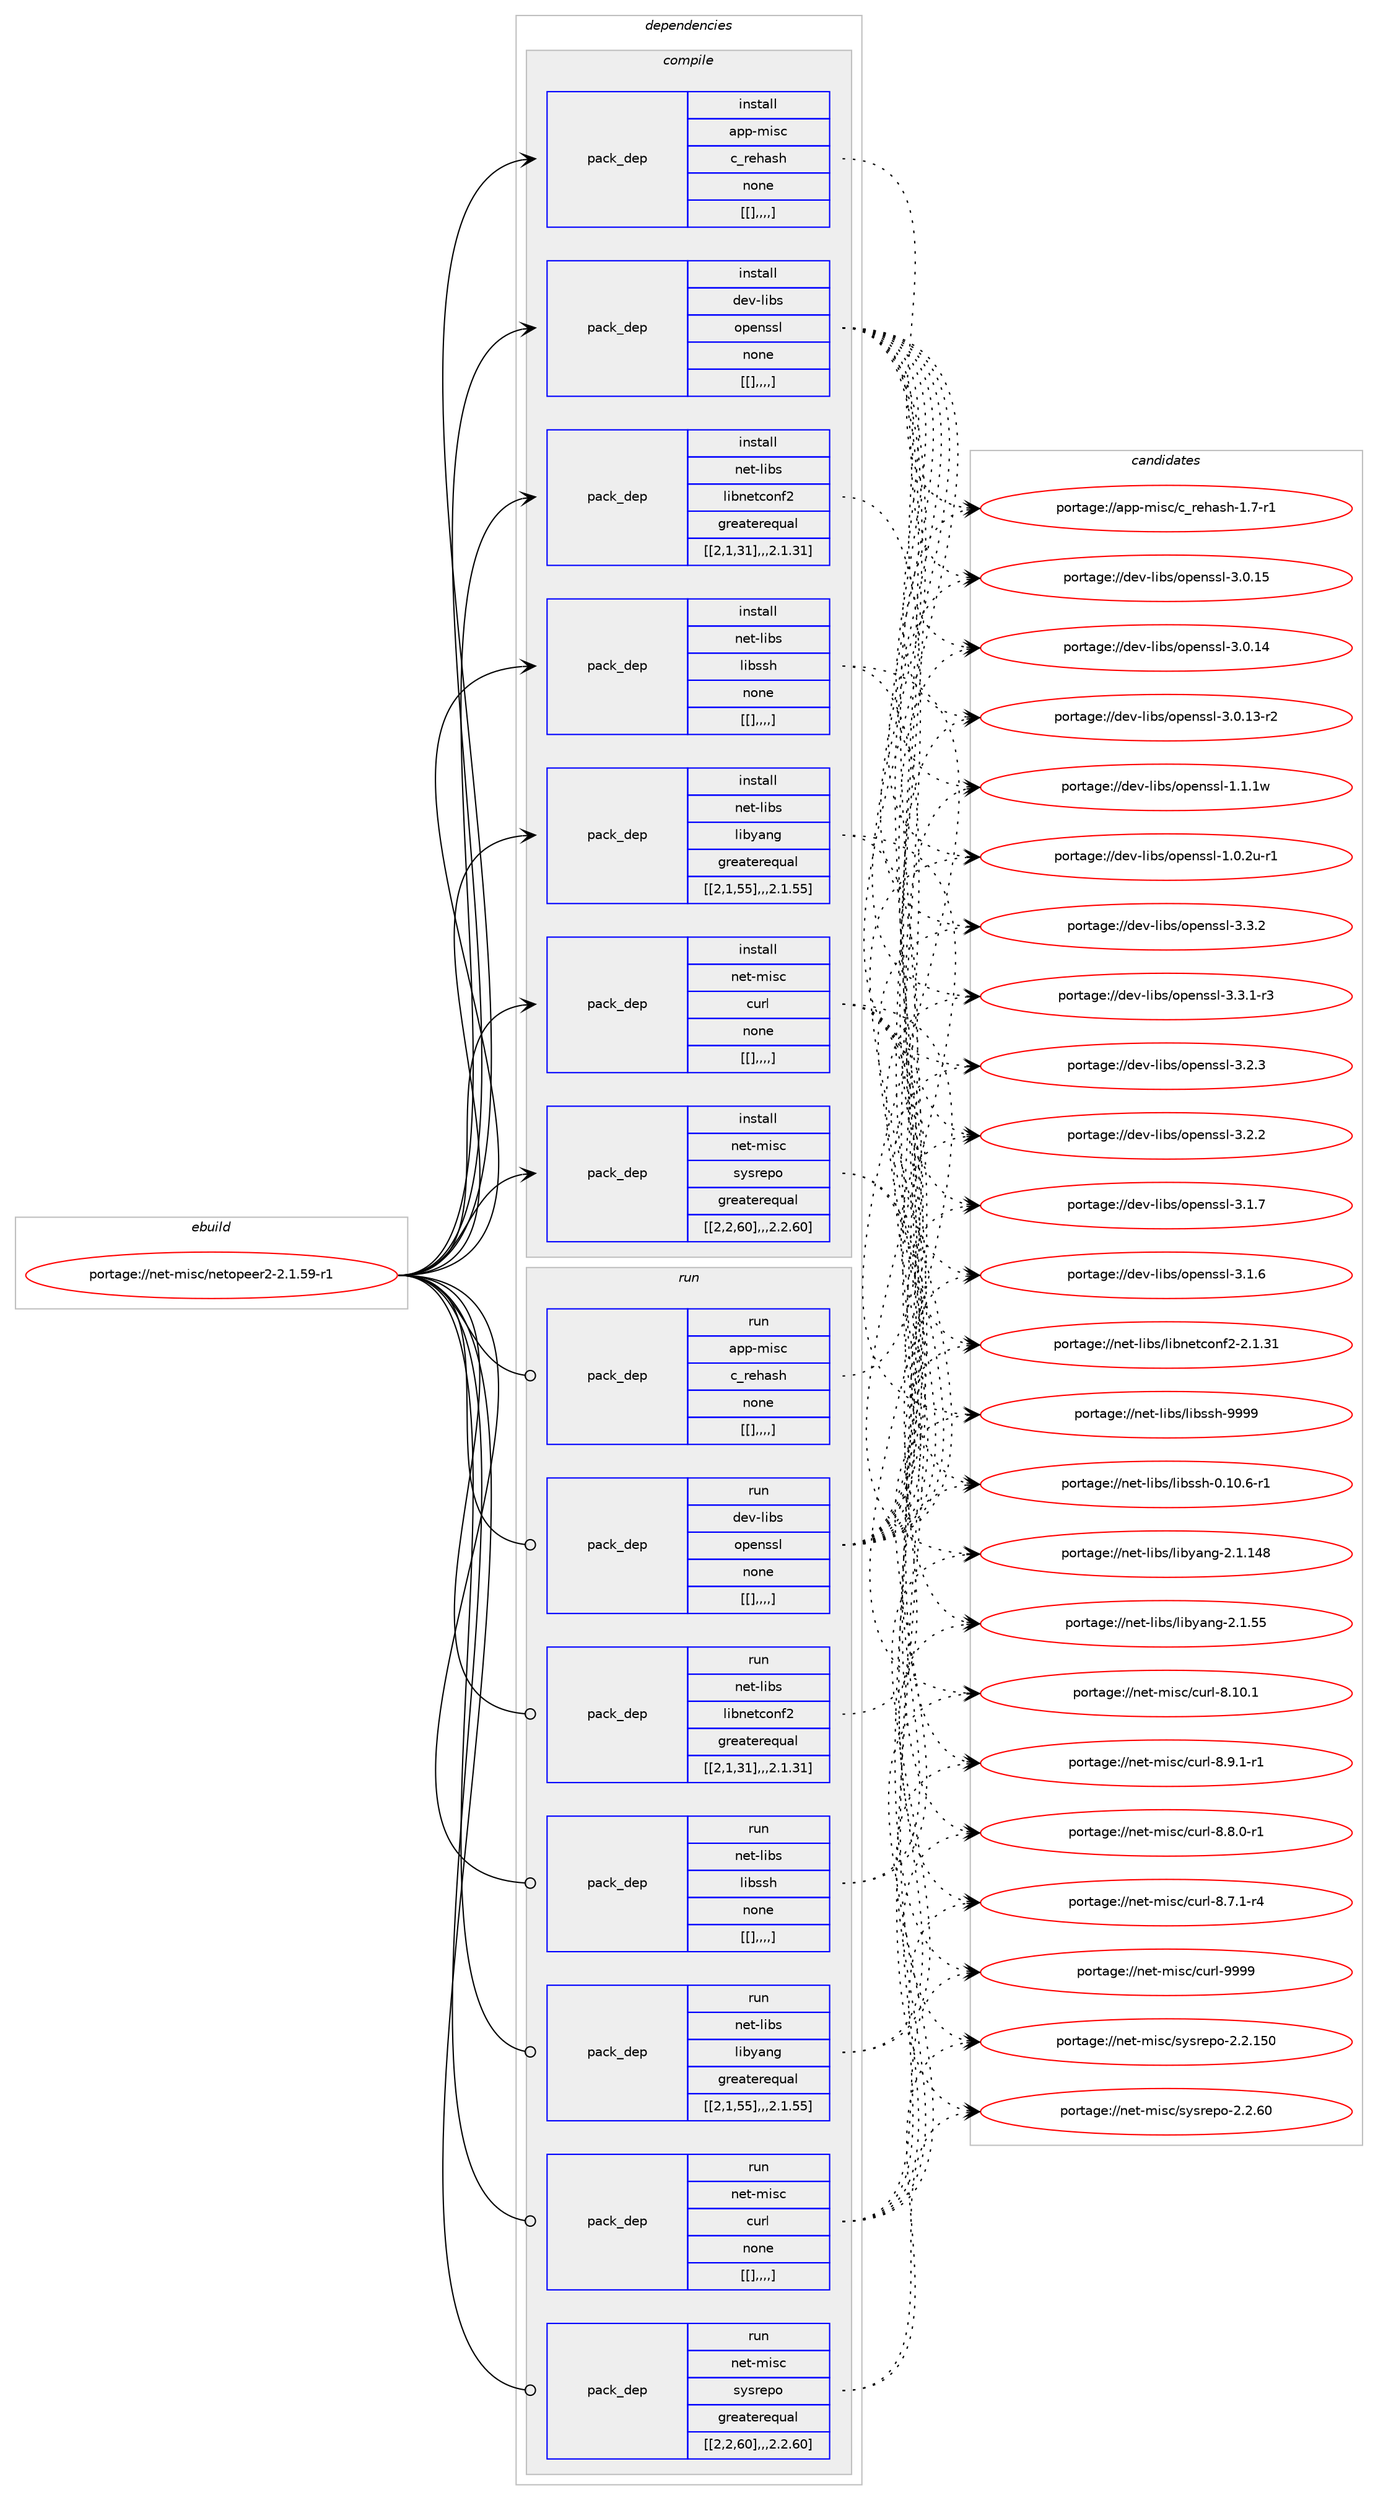 digraph prolog {

# *************
# Graph options
# *************

newrank=true;
concentrate=true;
compound=true;
graph [rankdir=LR,fontname=Helvetica,fontsize=10,ranksep=1.5];#, ranksep=2.5, nodesep=0.2];
edge  [arrowhead=vee];
node  [fontname=Helvetica,fontsize=10];

# **********
# The ebuild
# **********

subgraph cluster_leftcol {
color=gray;
label=<<i>ebuild</i>>;
id [label="portage://net-misc/netopeer2-2.1.59-r1", color=red, width=4, href="../net-misc/netopeer2-2.1.59-r1.svg"];
}

# ****************
# The dependencies
# ****************

subgraph cluster_midcol {
color=gray;
label=<<i>dependencies</i>>;
subgraph cluster_compile {
fillcolor="#eeeeee";
style=filled;
label=<<i>compile</i>>;
subgraph pack287751 {
dependency394906 [label=<<TABLE BORDER="0" CELLBORDER="1" CELLSPACING="0" CELLPADDING="4" WIDTH="220"><TR><TD ROWSPAN="6" CELLPADDING="30">pack_dep</TD></TR><TR><TD WIDTH="110">install</TD></TR><TR><TD>app-misc</TD></TR><TR><TD>c_rehash</TD></TR><TR><TD>none</TD></TR><TR><TD>[[],,,,]</TD></TR></TABLE>>, shape=none, color=blue];
}
id:e -> dependency394906:w [weight=20,style="solid",arrowhead="vee"];
subgraph pack287793 {
dependency394952 [label=<<TABLE BORDER="0" CELLBORDER="1" CELLSPACING="0" CELLPADDING="4" WIDTH="220"><TR><TD ROWSPAN="6" CELLPADDING="30">pack_dep</TD></TR><TR><TD WIDTH="110">install</TD></TR><TR><TD>dev-libs</TD></TR><TR><TD>openssl</TD></TR><TR><TD>none</TD></TR><TR><TD>[[],,,,]</TD></TR></TABLE>>, shape=none, color=blue];
}
id:e -> dependency394952:w [weight=20,style="solid",arrowhead="vee"];
subgraph pack287799 {
dependency394998 [label=<<TABLE BORDER="0" CELLBORDER="1" CELLSPACING="0" CELLPADDING="4" WIDTH="220"><TR><TD ROWSPAN="6" CELLPADDING="30">pack_dep</TD></TR><TR><TD WIDTH="110">install</TD></TR><TR><TD>net-libs</TD></TR><TR><TD>libnetconf2</TD></TR><TR><TD>greaterequal</TD></TR><TR><TD>[[2,1,31],,,2.1.31]</TD></TR></TABLE>>, shape=none, color=blue];
}
id:e -> dependency394998:w [weight=20,style="solid",arrowhead="vee"];
subgraph pack287851 {
dependency395139 [label=<<TABLE BORDER="0" CELLBORDER="1" CELLSPACING="0" CELLPADDING="4" WIDTH="220"><TR><TD ROWSPAN="6" CELLPADDING="30">pack_dep</TD></TR><TR><TD WIDTH="110">install</TD></TR><TR><TD>net-libs</TD></TR><TR><TD>libssh</TD></TR><TR><TD>none</TD></TR><TR><TD>[[],,,,]</TD></TR></TABLE>>, shape=none, color=blue];
}
id:e -> dependency395139:w [weight=20,style="solid",arrowhead="vee"];
subgraph pack287947 {
dependency395162 [label=<<TABLE BORDER="0" CELLBORDER="1" CELLSPACING="0" CELLPADDING="4" WIDTH="220"><TR><TD ROWSPAN="6" CELLPADDING="30">pack_dep</TD></TR><TR><TD WIDTH="110">install</TD></TR><TR><TD>net-libs</TD></TR><TR><TD>libyang</TD></TR><TR><TD>greaterequal</TD></TR><TR><TD>[[2,1,55],,,2.1.55]</TD></TR></TABLE>>, shape=none, color=blue];
}
id:e -> dependency395162:w [weight=20,style="solid",arrowhead="vee"];
subgraph pack287951 {
dependency395194 [label=<<TABLE BORDER="0" CELLBORDER="1" CELLSPACING="0" CELLPADDING="4" WIDTH="220"><TR><TD ROWSPAN="6" CELLPADDING="30">pack_dep</TD></TR><TR><TD WIDTH="110">install</TD></TR><TR><TD>net-misc</TD></TR><TR><TD>curl</TD></TR><TR><TD>none</TD></TR><TR><TD>[[],,,,]</TD></TR></TABLE>>, shape=none, color=blue];
}
id:e -> dependency395194:w [weight=20,style="solid",arrowhead="vee"];
subgraph pack287984 {
dependency395213 [label=<<TABLE BORDER="0" CELLBORDER="1" CELLSPACING="0" CELLPADDING="4" WIDTH="220"><TR><TD ROWSPAN="6" CELLPADDING="30">pack_dep</TD></TR><TR><TD WIDTH="110">install</TD></TR><TR><TD>net-misc</TD></TR><TR><TD>sysrepo</TD></TR><TR><TD>greaterequal</TD></TR><TR><TD>[[2,2,60],,,2.2.60]</TD></TR></TABLE>>, shape=none, color=blue];
}
id:e -> dependency395213:w [weight=20,style="solid",arrowhead="vee"];
}
subgraph cluster_compileandrun {
fillcolor="#eeeeee";
style=filled;
label=<<i>compile and run</i>>;
}
subgraph cluster_run {
fillcolor="#eeeeee";
style=filled;
label=<<i>run</i>>;
subgraph pack287998 {
dependency395252 [label=<<TABLE BORDER="0" CELLBORDER="1" CELLSPACING="0" CELLPADDING="4" WIDTH="220"><TR><TD ROWSPAN="6" CELLPADDING="30">pack_dep</TD></TR><TR><TD WIDTH="110">run</TD></TR><TR><TD>app-misc</TD></TR><TR><TD>c_rehash</TD></TR><TR><TD>none</TD></TR><TR><TD>[[],,,,]</TD></TR></TABLE>>, shape=none, color=blue];
}
id:e -> dependency395252:w [weight=20,style="solid",arrowhead="odot"];
subgraph pack288015 {
dependency395259 [label=<<TABLE BORDER="0" CELLBORDER="1" CELLSPACING="0" CELLPADDING="4" WIDTH="220"><TR><TD ROWSPAN="6" CELLPADDING="30">pack_dep</TD></TR><TR><TD WIDTH="110">run</TD></TR><TR><TD>dev-libs</TD></TR><TR><TD>openssl</TD></TR><TR><TD>none</TD></TR><TR><TD>[[],,,,]</TD></TR></TABLE>>, shape=none, color=blue];
}
id:e -> dependency395259:w [weight=20,style="solid",arrowhead="odot"];
subgraph pack288016 {
dependency395264 [label=<<TABLE BORDER="0" CELLBORDER="1" CELLSPACING="0" CELLPADDING="4" WIDTH="220"><TR><TD ROWSPAN="6" CELLPADDING="30">pack_dep</TD></TR><TR><TD WIDTH="110">run</TD></TR><TR><TD>net-libs</TD></TR><TR><TD>libnetconf2</TD></TR><TR><TD>greaterequal</TD></TR><TR><TD>[[2,1,31],,,2.1.31]</TD></TR></TABLE>>, shape=none, color=blue];
}
id:e -> dependency395264:w [weight=20,style="solid",arrowhead="odot"];
subgraph pack288019 {
dependency395286 [label=<<TABLE BORDER="0" CELLBORDER="1" CELLSPACING="0" CELLPADDING="4" WIDTH="220"><TR><TD ROWSPAN="6" CELLPADDING="30">pack_dep</TD></TR><TR><TD WIDTH="110">run</TD></TR><TR><TD>net-libs</TD></TR><TR><TD>libssh</TD></TR><TR><TD>none</TD></TR><TR><TD>[[],,,,]</TD></TR></TABLE>>, shape=none, color=blue];
}
id:e -> dependency395286:w [weight=20,style="solid",arrowhead="odot"];
subgraph pack288030 {
dependency395291 [label=<<TABLE BORDER="0" CELLBORDER="1" CELLSPACING="0" CELLPADDING="4" WIDTH="220"><TR><TD ROWSPAN="6" CELLPADDING="30">pack_dep</TD></TR><TR><TD WIDTH="110">run</TD></TR><TR><TD>net-libs</TD></TR><TR><TD>libyang</TD></TR><TR><TD>greaterequal</TD></TR><TR><TD>[[2,1,55],,,2.1.55]</TD></TR></TABLE>>, shape=none, color=blue];
}
id:e -> dependency395291:w [weight=20,style="solid",arrowhead="odot"];
subgraph pack288031 {
dependency395295 [label=<<TABLE BORDER="0" CELLBORDER="1" CELLSPACING="0" CELLPADDING="4" WIDTH="220"><TR><TD ROWSPAN="6" CELLPADDING="30">pack_dep</TD></TR><TR><TD WIDTH="110">run</TD></TR><TR><TD>net-misc</TD></TR><TR><TD>curl</TD></TR><TR><TD>none</TD></TR><TR><TD>[[],,,,]</TD></TR></TABLE>>, shape=none, color=blue];
}
id:e -> dependency395295:w [weight=20,style="solid",arrowhead="odot"];
subgraph pack288044 {
dependency395331 [label=<<TABLE BORDER="0" CELLBORDER="1" CELLSPACING="0" CELLPADDING="4" WIDTH="220"><TR><TD ROWSPAN="6" CELLPADDING="30">pack_dep</TD></TR><TR><TD WIDTH="110">run</TD></TR><TR><TD>net-misc</TD></TR><TR><TD>sysrepo</TD></TR><TR><TD>greaterequal</TD></TR><TR><TD>[[2,2,60],,,2.2.60]</TD></TR></TABLE>>, shape=none, color=blue];
}
id:e -> dependency395331:w [weight=20,style="solid",arrowhead="odot"];
}
}

# **************
# The candidates
# **************

subgraph cluster_choices {
rank=same;
color=gray;
label=<<i>candidates</i>>;

subgraph choice286417 {
color=black;
nodesep=1;
choice97112112451091051159947999511410110497115104454946554511449 [label="portage://app-misc/c_rehash-1.7-r1", color=red, width=4,href="../app-misc/c_rehash-1.7-r1.svg"];
dependency394906:e -> choice97112112451091051159947999511410110497115104454946554511449:w [style=dotted,weight="100"];
}
subgraph choice286443 {
color=black;
nodesep=1;
choice100101118451081059811547111112101110115115108455146514650 [label="portage://dev-libs/openssl-3.3.2", color=red, width=4,href="../dev-libs/openssl-3.3.2.svg"];
choice1001011184510810598115471111121011101151151084551465146494511451 [label="portage://dev-libs/openssl-3.3.1-r3", color=red, width=4,href="../dev-libs/openssl-3.3.1-r3.svg"];
choice100101118451081059811547111112101110115115108455146504651 [label="portage://dev-libs/openssl-3.2.3", color=red, width=4,href="../dev-libs/openssl-3.2.3.svg"];
choice100101118451081059811547111112101110115115108455146504650 [label="portage://dev-libs/openssl-3.2.2", color=red, width=4,href="../dev-libs/openssl-3.2.2.svg"];
choice100101118451081059811547111112101110115115108455146494655 [label="portage://dev-libs/openssl-3.1.7", color=red, width=4,href="../dev-libs/openssl-3.1.7.svg"];
choice100101118451081059811547111112101110115115108455146494654 [label="portage://dev-libs/openssl-3.1.6", color=red, width=4,href="../dev-libs/openssl-3.1.6.svg"];
choice10010111845108105981154711111210111011511510845514648464953 [label="portage://dev-libs/openssl-3.0.15", color=red, width=4,href="../dev-libs/openssl-3.0.15.svg"];
choice10010111845108105981154711111210111011511510845514648464952 [label="portage://dev-libs/openssl-3.0.14", color=red, width=4,href="../dev-libs/openssl-3.0.14.svg"];
choice100101118451081059811547111112101110115115108455146484649514511450 [label="portage://dev-libs/openssl-3.0.13-r2", color=red, width=4,href="../dev-libs/openssl-3.0.13-r2.svg"];
choice100101118451081059811547111112101110115115108454946494649119 [label="portage://dev-libs/openssl-1.1.1w", color=red, width=4,href="../dev-libs/openssl-1.1.1w.svg"];
choice1001011184510810598115471111121011101151151084549464846501174511449 [label="portage://dev-libs/openssl-1.0.2u-r1", color=red, width=4,href="../dev-libs/openssl-1.0.2u-r1.svg"];
dependency394952:e -> choice100101118451081059811547111112101110115115108455146514650:w [style=dotted,weight="100"];
dependency394952:e -> choice1001011184510810598115471111121011101151151084551465146494511451:w [style=dotted,weight="100"];
dependency394952:e -> choice100101118451081059811547111112101110115115108455146504651:w [style=dotted,weight="100"];
dependency394952:e -> choice100101118451081059811547111112101110115115108455146504650:w [style=dotted,weight="100"];
dependency394952:e -> choice100101118451081059811547111112101110115115108455146494655:w [style=dotted,weight="100"];
dependency394952:e -> choice100101118451081059811547111112101110115115108455146494654:w [style=dotted,weight="100"];
dependency394952:e -> choice10010111845108105981154711111210111011511510845514648464953:w [style=dotted,weight="100"];
dependency394952:e -> choice10010111845108105981154711111210111011511510845514648464952:w [style=dotted,weight="100"];
dependency394952:e -> choice100101118451081059811547111112101110115115108455146484649514511450:w [style=dotted,weight="100"];
dependency394952:e -> choice100101118451081059811547111112101110115115108454946494649119:w [style=dotted,weight="100"];
dependency394952:e -> choice1001011184510810598115471111121011101151151084549464846501174511449:w [style=dotted,weight="100"];
}
subgraph choice286455 {
color=black;
nodesep=1;
choice11010111645108105981154710810598110101116991111101025045504649465149 [label="portage://net-libs/libnetconf2-2.1.31", color=red, width=4,href="../net-libs/libnetconf2-2.1.31.svg"];
dependency394998:e -> choice11010111645108105981154710810598110101116991111101025045504649465149:w [style=dotted,weight="100"];
}
subgraph choice286487 {
color=black;
nodesep=1;
choice110101116451081059811547108105981151151044557575757 [label="portage://net-libs/libssh-9999", color=red, width=4,href="../net-libs/libssh-9999.svg"];
choice11010111645108105981154710810598115115104454846494846544511449 [label="portage://net-libs/libssh-0.10.6-r1", color=red, width=4,href="../net-libs/libssh-0.10.6-r1.svg"];
dependency395139:e -> choice110101116451081059811547108105981151151044557575757:w [style=dotted,weight="100"];
dependency395139:e -> choice11010111645108105981154710810598115115104454846494846544511449:w [style=dotted,weight="100"];
}
subgraph choice286502 {
color=black;
nodesep=1;
choice11010111645108105981154710810598121971101034550464946495256 [label="portage://net-libs/libyang-2.1.148", color=red, width=4,href="../net-libs/libyang-2.1.148.svg"];
choice110101116451081059811547108105981219711010345504649465353 [label="portage://net-libs/libyang-2.1.55", color=red, width=4,href="../net-libs/libyang-2.1.55.svg"];
dependency395162:e -> choice11010111645108105981154710810598121971101034550464946495256:w [style=dotted,weight="100"];
dependency395162:e -> choice110101116451081059811547108105981219711010345504649465353:w [style=dotted,weight="100"];
}
subgraph choice286506 {
color=black;
nodesep=1;
choice110101116451091051159947991171141084557575757 [label="portage://net-misc/curl-9999", color=red, width=4,href="../net-misc/curl-9999.svg"];
choice1101011164510910511599479911711410845564649484649 [label="portage://net-misc/curl-8.10.1", color=red, width=4,href="../net-misc/curl-8.10.1.svg"];
choice110101116451091051159947991171141084556465746494511449 [label="portage://net-misc/curl-8.9.1-r1", color=red, width=4,href="../net-misc/curl-8.9.1-r1.svg"];
choice110101116451091051159947991171141084556465646484511449 [label="portage://net-misc/curl-8.8.0-r1", color=red, width=4,href="../net-misc/curl-8.8.0-r1.svg"];
choice110101116451091051159947991171141084556465546494511452 [label="portage://net-misc/curl-8.7.1-r4", color=red, width=4,href="../net-misc/curl-8.7.1-r4.svg"];
dependency395194:e -> choice110101116451091051159947991171141084557575757:w [style=dotted,weight="100"];
dependency395194:e -> choice1101011164510910511599479911711410845564649484649:w [style=dotted,weight="100"];
dependency395194:e -> choice110101116451091051159947991171141084556465746494511449:w [style=dotted,weight="100"];
dependency395194:e -> choice110101116451091051159947991171141084556465646484511449:w [style=dotted,weight="100"];
dependency395194:e -> choice110101116451091051159947991171141084556465546494511452:w [style=dotted,weight="100"];
}
subgraph choice286536 {
color=black;
nodesep=1;
choice1101011164510910511599471151211151141011121114550465046495348 [label="portage://net-misc/sysrepo-2.2.150", color=red, width=4,href="../net-misc/sysrepo-2.2.150.svg"];
choice11010111645109105115994711512111511410111211145504650465448 [label="portage://net-misc/sysrepo-2.2.60", color=red, width=4,href="../net-misc/sysrepo-2.2.60.svg"];
dependency395213:e -> choice1101011164510910511599471151211151141011121114550465046495348:w [style=dotted,weight="100"];
dependency395213:e -> choice11010111645109105115994711512111511410111211145504650465448:w [style=dotted,weight="100"];
}
subgraph choice286537 {
color=black;
nodesep=1;
choice97112112451091051159947999511410110497115104454946554511449 [label="portage://app-misc/c_rehash-1.7-r1", color=red, width=4,href="../app-misc/c_rehash-1.7-r1.svg"];
dependency395252:e -> choice97112112451091051159947999511410110497115104454946554511449:w [style=dotted,weight="100"];
}
subgraph choice286539 {
color=black;
nodesep=1;
choice100101118451081059811547111112101110115115108455146514650 [label="portage://dev-libs/openssl-3.3.2", color=red, width=4,href="../dev-libs/openssl-3.3.2.svg"];
choice1001011184510810598115471111121011101151151084551465146494511451 [label="portage://dev-libs/openssl-3.3.1-r3", color=red, width=4,href="../dev-libs/openssl-3.3.1-r3.svg"];
choice100101118451081059811547111112101110115115108455146504651 [label="portage://dev-libs/openssl-3.2.3", color=red, width=4,href="../dev-libs/openssl-3.2.3.svg"];
choice100101118451081059811547111112101110115115108455146504650 [label="portage://dev-libs/openssl-3.2.2", color=red, width=4,href="../dev-libs/openssl-3.2.2.svg"];
choice100101118451081059811547111112101110115115108455146494655 [label="portage://dev-libs/openssl-3.1.7", color=red, width=4,href="../dev-libs/openssl-3.1.7.svg"];
choice100101118451081059811547111112101110115115108455146494654 [label="portage://dev-libs/openssl-3.1.6", color=red, width=4,href="../dev-libs/openssl-3.1.6.svg"];
choice10010111845108105981154711111210111011511510845514648464953 [label="portage://dev-libs/openssl-3.0.15", color=red, width=4,href="../dev-libs/openssl-3.0.15.svg"];
choice10010111845108105981154711111210111011511510845514648464952 [label="portage://dev-libs/openssl-3.0.14", color=red, width=4,href="../dev-libs/openssl-3.0.14.svg"];
choice100101118451081059811547111112101110115115108455146484649514511450 [label="portage://dev-libs/openssl-3.0.13-r2", color=red, width=4,href="../dev-libs/openssl-3.0.13-r2.svg"];
choice100101118451081059811547111112101110115115108454946494649119 [label="portage://dev-libs/openssl-1.1.1w", color=red, width=4,href="../dev-libs/openssl-1.1.1w.svg"];
choice1001011184510810598115471111121011101151151084549464846501174511449 [label="portage://dev-libs/openssl-1.0.2u-r1", color=red, width=4,href="../dev-libs/openssl-1.0.2u-r1.svg"];
dependency395259:e -> choice100101118451081059811547111112101110115115108455146514650:w [style=dotted,weight="100"];
dependency395259:e -> choice1001011184510810598115471111121011101151151084551465146494511451:w [style=dotted,weight="100"];
dependency395259:e -> choice100101118451081059811547111112101110115115108455146504651:w [style=dotted,weight="100"];
dependency395259:e -> choice100101118451081059811547111112101110115115108455146504650:w [style=dotted,weight="100"];
dependency395259:e -> choice100101118451081059811547111112101110115115108455146494655:w [style=dotted,weight="100"];
dependency395259:e -> choice100101118451081059811547111112101110115115108455146494654:w [style=dotted,weight="100"];
dependency395259:e -> choice10010111845108105981154711111210111011511510845514648464953:w [style=dotted,weight="100"];
dependency395259:e -> choice10010111845108105981154711111210111011511510845514648464952:w [style=dotted,weight="100"];
dependency395259:e -> choice100101118451081059811547111112101110115115108455146484649514511450:w [style=dotted,weight="100"];
dependency395259:e -> choice100101118451081059811547111112101110115115108454946494649119:w [style=dotted,weight="100"];
dependency395259:e -> choice1001011184510810598115471111121011101151151084549464846501174511449:w [style=dotted,weight="100"];
}
subgraph choice286554 {
color=black;
nodesep=1;
choice11010111645108105981154710810598110101116991111101025045504649465149 [label="portage://net-libs/libnetconf2-2.1.31", color=red, width=4,href="../net-libs/libnetconf2-2.1.31.svg"];
dependency395264:e -> choice11010111645108105981154710810598110101116991111101025045504649465149:w [style=dotted,weight="100"];
}
subgraph choice286555 {
color=black;
nodesep=1;
choice110101116451081059811547108105981151151044557575757 [label="portage://net-libs/libssh-9999", color=red, width=4,href="../net-libs/libssh-9999.svg"];
choice11010111645108105981154710810598115115104454846494846544511449 [label="portage://net-libs/libssh-0.10.6-r1", color=red, width=4,href="../net-libs/libssh-0.10.6-r1.svg"];
dependency395286:e -> choice110101116451081059811547108105981151151044557575757:w [style=dotted,weight="100"];
dependency395286:e -> choice11010111645108105981154710810598115115104454846494846544511449:w [style=dotted,weight="100"];
}
subgraph choice286556 {
color=black;
nodesep=1;
choice11010111645108105981154710810598121971101034550464946495256 [label="portage://net-libs/libyang-2.1.148", color=red, width=4,href="../net-libs/libyang-2.1.148.svg"];
choice110101116451081059811547108105981219711010345504649465353 [label="portage://net-libs/libyang-2.1.55", color=red, width=4,href="../net-libs/libyang-2.1.55.svg"];
dependency395291:e -> choice11010111645108105981154710810598121971101034550464946495256:w [style=dotted,weight="100"];
dependency395291:e -> choice110101116451081059811547108105981219711010345504649465353:w [style=dotted,weight="100"];
}
subgraph choice286567 {
color=black;
nodesep=1;
choice110101116451091051159947991171141084557575757 [label="portage://net-misc/curl-9999", color=red, width=4,href="../net-misc/curl-9999.svg"];
choice1101011164510910511599479911711410845564649484649 [label="portage://net-misc/curl-8.10.1", color=red, width=4,href="../net-misc/curl-8.10.1.svg"];
choice110101116451091051159947991171141084556465746494511449 [label="portage://net-misc/curl-8.9.1-r1", color=red, width=4,href="../net-misc/curl-8.9.1-r1.svg"];
choice110101116451091051159947991171141084556465646484511449 [label="portage://net-misc/curl-8.8.0-r1", color=red, width=4,href="../net-misc/curl-8.8.0-r1.svg"];
choice110101116451091051159947991171141084556465546494511452 [label="portage://net-misc/curl-8.7.1-r4", color=red, width=4,href="../net-misc/curl-8.7.1-r4.svg"];
dependency395295:e -> choice110101116451091051159947991171141084557575757:w [style=dotted,weight="100"];
dependency395295:e -> choice1101011164510910511599479911711410845564649484649:w [style=dotted,weight="100"];
dependency395295:e -> choice110101116451091051159947991171141084556465746494511449:w [style=dotted,weight="100"];
dependency395295:e -> choice110101116451091051159947991171141084556465646484511449:w [style=dotted,weight="100"];
dependency395295:e -> choice110101116451091051159947991171141084556465546494511452:w [style=dotted,weight="100"];
}
subgraph choice286632 {
color=black;
nodesep=1;
choice1101011164510910511599471151211151141011121114550465046495348 [label="portage://net-misc/sysrepo-2.2.150", color=red, width=4,href="../net-misc/sysrepo-2.2.150.svg"];
choice11010111645109105115994711512111511410111211145504650465448 [label="portage://net-misc/sysrepo-2.2.60", color=red, width=4,href="../net-misc/sysrepo-2.2.60.svg"];
dependency395331:e -> choice1101011164510910511599471151211151141011121114550465046495348:w [style=dotted,weight="100"];
dependency395331:e -> choice11010111645109105115994711512111511410111211145504650465448:w [style=dotted,weight="100"];
}
}

}
